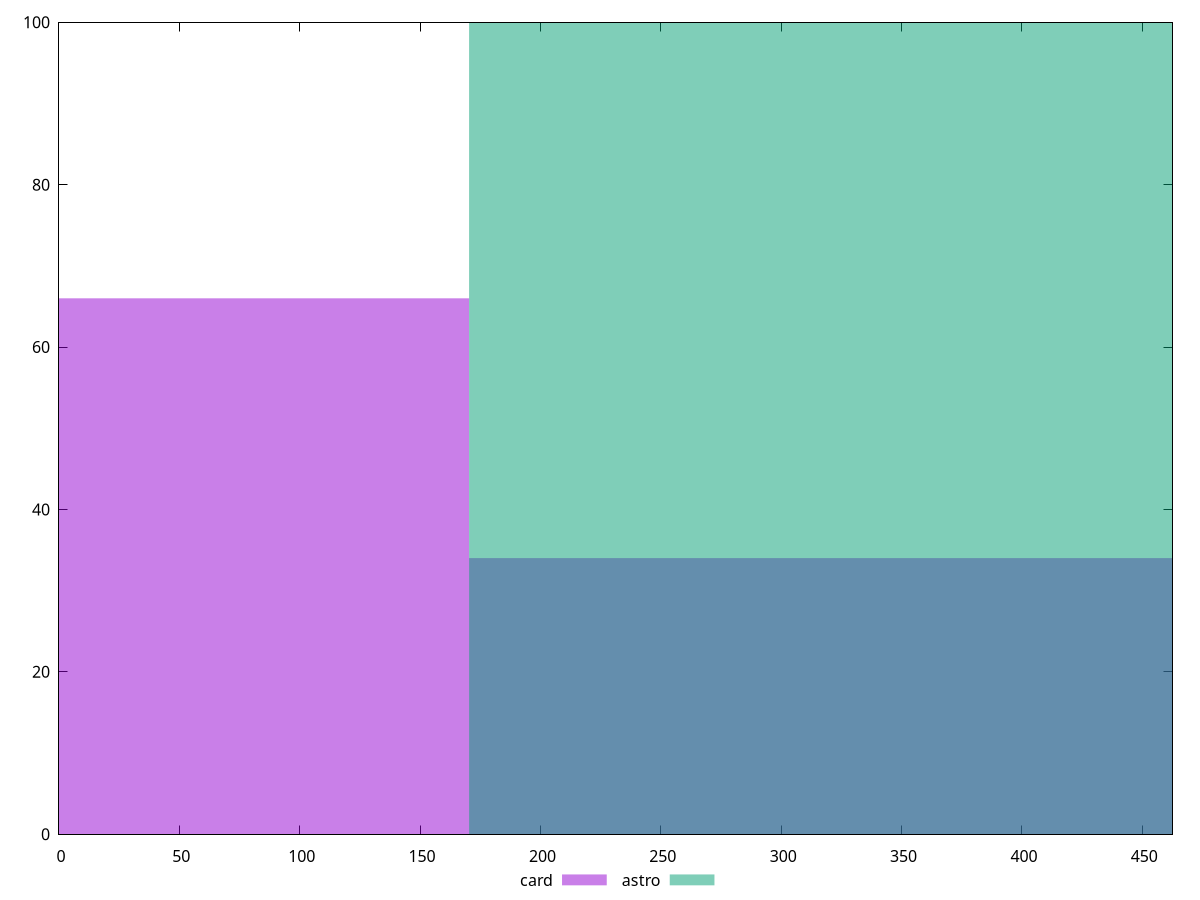 reset

$card <<EOF
340.69396901416866 34
0 66
EOF

$astro <<EOF
340.69396901416866 100
EOF

set key outside below
set boxwidth 340.69396901416866
set xrange [0:462.538]
set yrange [0:100]
set trange [0:100]
set style fill transparent solid 0.5 noborder
set terminal svg size 640, 500 enhanced background rgb 'white'
set output "reports/report_00028_2021-02-24T12-49-42.674Z/uses-rel-preconnect/comparison/histogram/2_vs_3.svg"

plot $card title "card" with boxes, \
     $astro title "astro" with boxes

reset

